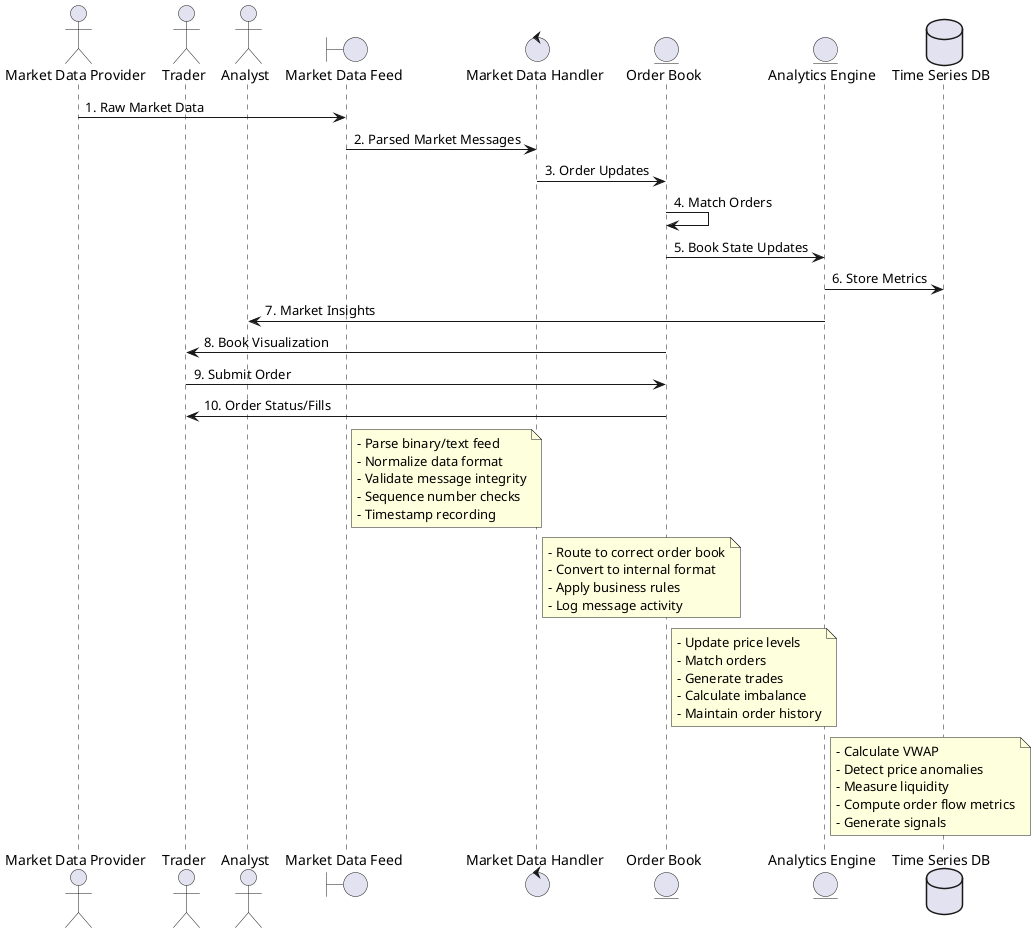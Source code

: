 @startuml Data Flow

' Define actors and systems
actor "Market Data Provider" as MDP
actor "Trader" as Trader
actor "Analyst" as Analyst

boundary "Market Data Feed" as MDF
control "Market Data Handler" as MDH
entity "Order Book" as OB
entity "Analytics Engine" as AE
database "Time Series DB" as TSDB

' Define data flows
MDP -> MDF : 1. Raw Market Data
MDF -> MDH : 2. Parsed Market Messages
MDH -> OB : 3. Order Updates
OB -> OB : 4. Match Orders
OB -> AE : 5. Book State Updates
AE -> TSDB : 6. Store Metrics
AE -> Analyst : 7. Market Insights
OB -> Trader : 8. Book Visualization

' Order flow
Trader -> OB : 9. Submit Order
OB -> Trader : 10. Order Status/Fills

' Detailed processing steps
note right of MDF
  - Parse binary/text feed
  - Normalize data format
  - Validate message integrity
  - Sequence number checks
  - Timestamp recording
end note

note right of MDH
  - Route to correct order book
  - Convert to internal format
  - Apply business rules
  - Log message activity
end note

note right of OB
  - Update price levels
  - Match orders
  - Generate trades
  - Calculate imbalance
  - Maintain order history
end note

note right of AE
  - Calculate VWAP
  - Detect price anomalies
  - Measure liquidity
  - Compute order flow metrics
  - Generate signals
end note

@enduml 
